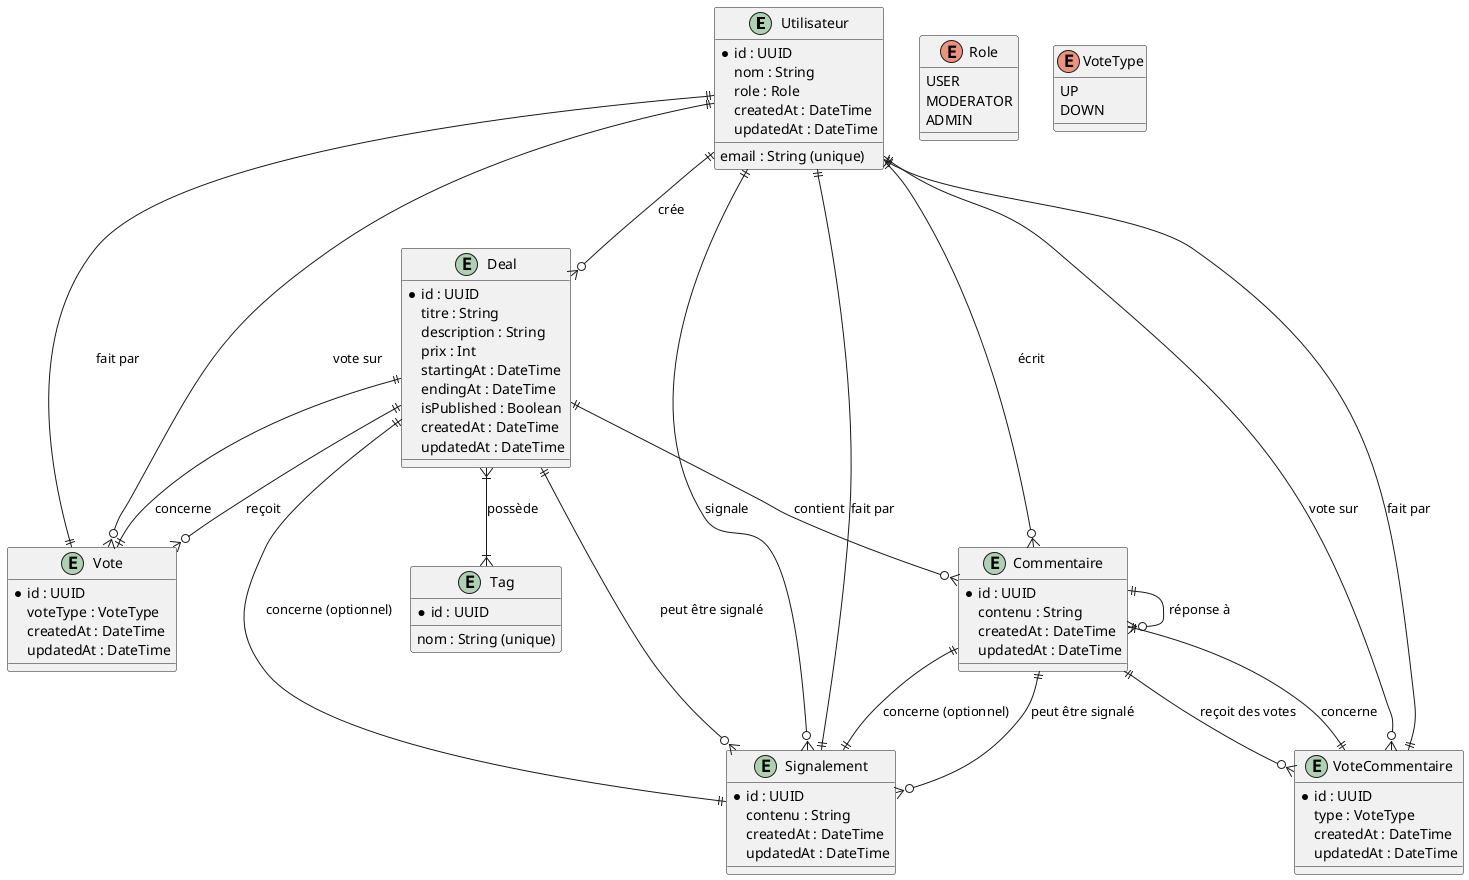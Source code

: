@startuml MCD
' Définition des entités (tables principales)
entity Utilisateur {
  *id : UUID
  email : String (unique)
  nom : String
  role : Role
  createdAt : DateTime
  updatedAt : DateTime
}

entity Deal {
  *id : UUID
  titre : String
  description : String
  prix : Int
  startingAt : DateTime
  endingAt : DateTime
  isPublished : Boolean
  createdAt : DateTime
  updatedAt : DateTime
}

entity Tag {
  *id : UUID
  nom : String (unique)
}

entity Vote {
  *id : UUID
  voteType : VoteType
  createdAt : DateTime
  updatedAt : DateTime
}

entity Commentaire {
  *id : UUID
  contenu : String
  createdAt : DateTime
  updatedAt : DateTime
}

entity Signalement {
  *id : UUID
  contenu : String
  createdAt : DateTime
  updatedAt : DateTime
}

entity VoteCommentaire {
  *id : UUID
  type : VoteType
  createdAt : DateTime
  updatedAt : DateTime
}

' Relations entre les entités
Utilisateur ||--o{ Deal : crée
Utilisateur ||--o{ Commentaire : écrit
Utilisateur ||--o{ Vote : vote sur
Utilisateur ||--o{ VoteCommentaire : vote sur
Utilisateur ||--o{ Signalement : signale

Deal ||--o{ Vote : reçoit
Deal ||--o{ Commentaire : contient
Deal }|--|{ Tag : possède
Deal ||--o{ Signalement : peut être signalé

Commentaire ||--o{ Commentaire : réponse à
Commentaire ||--o{ VoteCommentaire : reçoit des votes
Commentaire ||--o{ Signalement : peut être signalé

Signalement ||--|| Utilisateur : fait par
Signalement ||--|| Deal : concerne (optionnel)
Signalement ||--|| Commentaire : concerne (optionnel)

Vote ||--|| Utilisateur : fait par
Vote ||--|| Deal : concerne

VoteCommentaire ||--|| Utilisateur : fait par
VoteCommentaire ||--|| Commentaire : concerne

' Enumérations
enum Role {
  USER
  MODERATOR
  ADMIN
}

enum VoteType {
  UP
  DOWN
}
@enduml
